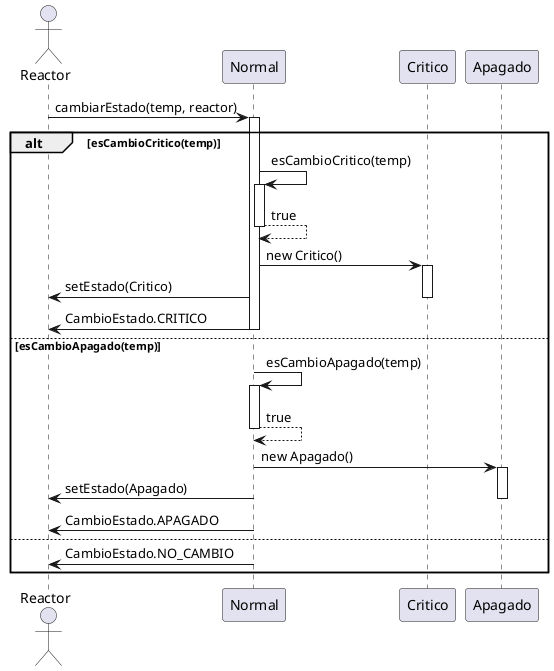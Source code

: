 @startuml
actor Reactor
participant Normal
participant Critico
participant Apagado

Reactor -> Normal : cambiarEstado(temp, reactor)
activate Normal

alt esCambioCritico(temp)
    Normal -> Normal : esCambioCritico(temp)
    activate Normal
    Normal --> Normal : true
    deactivate Normal

    Normal -> Critico : new Critico()
    activate Critico
    Normal -> Reactor : setEstado(Critico)
    deactivate Critico

    Normal -> Reactor : CambioEstado.CRITICO
    deactivate Normal

else esCambioApagado(temp)
    Normal -> Normal : esCambioApagado(temp)
    activate Normal
    Normal --> Normal : true
    deactivate Normal

    Normal -> Apagado : new Apagado()
    activate Apagado
    Normal -> Reactor : setEstado(Apagado)
    deactivate Apagado

    Normal -> Reactor : CambioEstado.APAGADO
    deactivate Normal

else
    Normal -> Reactor : CambioEstado.NO_CAMBIO
    deactivate Normal
end
@enduml